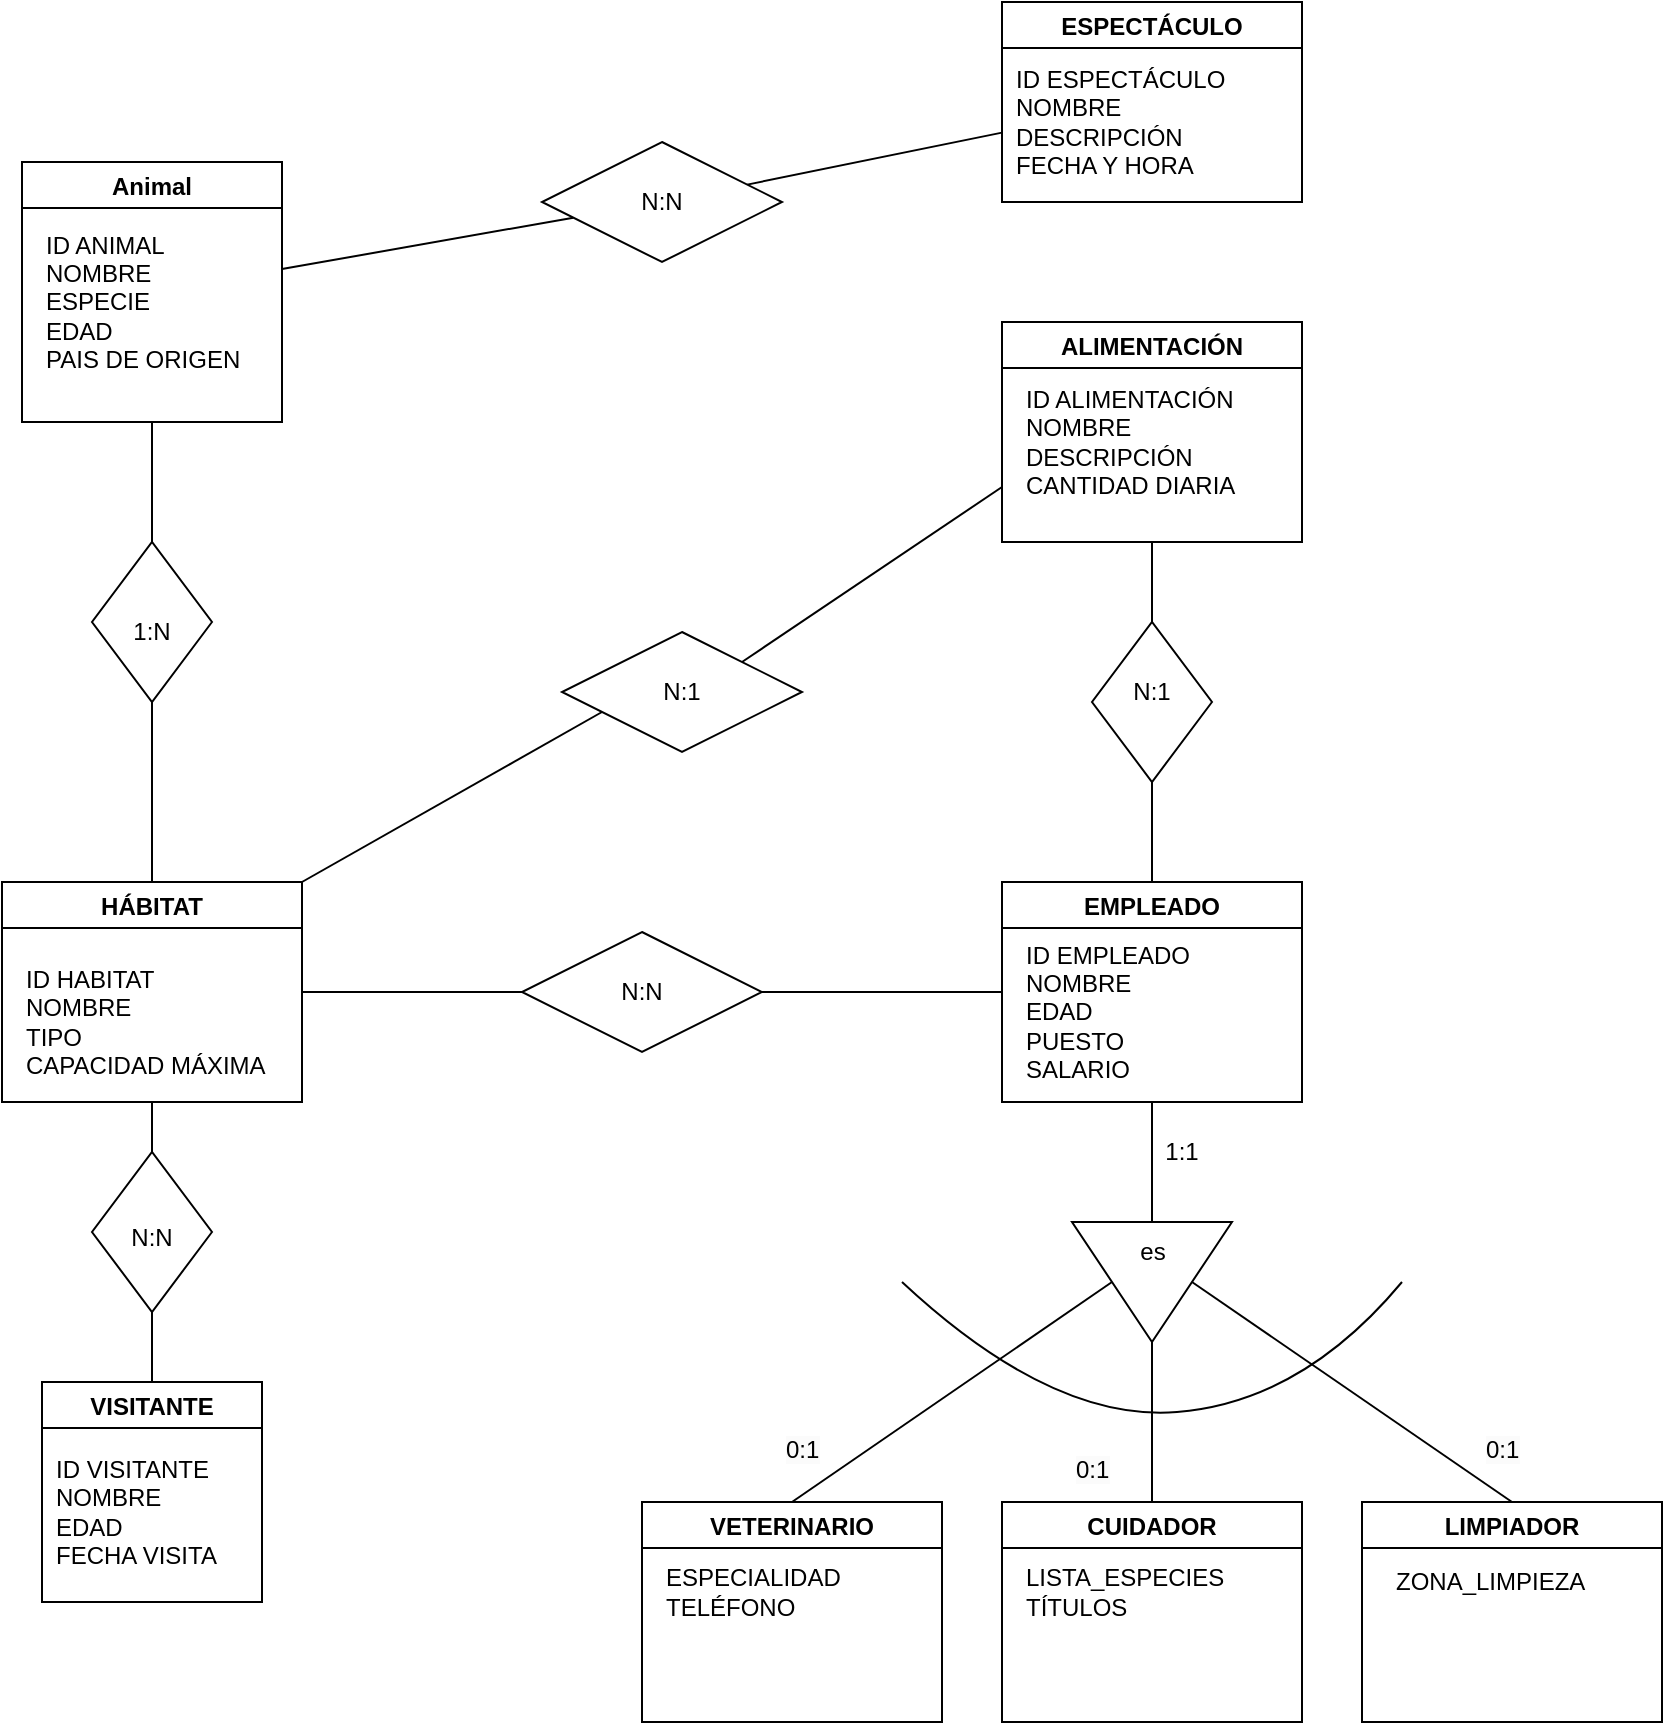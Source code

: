 <mxfile version="21.2.8" type="device">
  <diagram id="C5RBs43oDa-KdzZeNtuy" name="Page-1">
    <mxGraphModel dx="1562" dy="909" grid="1" gridSize="10" guides="1" tooltips="1" connect="1" arrows="1" fold="1" page="1" pageScale="1" pageWidth="827" pageHeight="1169" math="0" shadow="0">
      <root>
        <mxCell id="WIyWlLk6GJQsqaUBKTNV-0" />
        <mxCell id="WIyWlLk6GJQsqaUBKTNV-1" parent="WIyWlLk6GJQsqaUBKTNV-0" />
        <mxCell id="YxoIRfYuSTvwmyHmI72a-3" value="Animal" style="swimlane;" parent="WIyWlLk6GJQsqaUBKTNV-1" vertex="1">
          <mxGeometry x="170" y="120" width="130" height="130" as="geometry">
            <mxRectangle x="60" y="50" width="70" height="23" as="alternateBounds" />
          </mxGeometry>
        </mxCell>
        <mxCell id="YxoIRfYuSTvwmyHmI72a-7" value="ID ANIMAL&lt;br&gt;NOMBRE&lt;br&gt;ESPECIE&lt;br&gt;EDAD&lt;br&gt;PAIS DE ORIGEN" style="text;html=1;align=left;verticalAlign=middle;resizable=0;points=[];autosize=1;strokeColor=none;fillColor=none;" parent="YxoIRfYuSTvwmyHmI72a-3" vertex="1">
          <mxGeometry x="10" y="30" width="110" height="80" as="geometry" />
        </mxCell>
        <mxCell id="YxoIRfYuSTvwmyHmI72a-8" value="HÁBITAT" style="swimlane;" parent="WIyWlLk6GJQsqaUBKTNV-1" vertex="1">
          <mxGeometry x="160" y="480" width="150" height="110" as="geometry">
            <mxRectangle x="200" y="50" width="80" height="23" as="alternateBounds" />
          </mxGeometry>
        </mxCell>
        <mxCell id="YxoIRfYuSTvwmyHmI72a-9" value="ID HABITAT&lt;br&gt;NOMBRE&lt;br&gt;TIPO&lt;br&gt;CAPACIDAD MÁXIMA" style="text;html=1;strokeColor=none;fillColor=none;align=left;verticalAlign=middle;whiteSpace=wrap;rounded=0;" parent="YxoIRfYuSTvwmyHmI72a-8" vertex="1">
          <mxGeometry x="10" y="30" width="130" height="80" as="geometry" />
        </mxCell>
        <mxCell id="YxoIRfYuSTvwmyHmI72a-10" value="ALIMENTACIÓN" style="swimlane;" parent="WIyWlLk6GJQsqaUBKTNV-1" vertex="1">
          <mxGeometry x="660" y="200" width="150" height="110" as="geometry">
            <mxRectangle x="400" y="50" width="120" height="23" as="alternateBounds" />
          </mxGeometry>
        </mxCell>
        <mxCell id="YxoIRfYuSTvwmyHmI72a-11" value="ID ALIMENTACIÓN&amp;nbsp;&lt;br&gt;NOMBRE&lt;br&gt;DESCRIPCIÓN&lt;br&gt;CANTIDAD DIARIA" style="text;html=1;align=left;verticalAlign=middle;resizable=0;points=[];autosize=1;strokeColor=none;fillColor=none;" parent="YxoIRfYuSTvwmyHmI72a-10" vertex="1">
          <mxGeometry x="10" y="30" width="120" height="60" as="geometry" />
        </mxCell>
        <mxCell id="YxoIRfYuSTvwmyHmI72a-12" value="EMPLEADO" style="swimlane;" parent="WIyWlLk6GJQsqaUBKTNV-1" vertex="1">
          <mxGeometry x="660" y="480" width="150" height="110" as="geometry">
            <mxRectangle x="640" y="50" width="100" height="23" as="alternateBounds" />
          </mxGeometry>
        </mxCell>
        <mxCell id="YxoIRfYuSTvwmyHmI72a-13" value="ID EMPLEADO&lt;br&gt;NOMBRE&lt;br&gt;EDAD&lt;br&gt;PUESTO&lt;br&gt;SALARIO" style="text;html=1;align=left;verticalAlign=middle;resizable=0;points=[];autosize=1;strokeColor=none;fillColor=none;" parent="YxoIRfYuSTvwmyHmI72a-12" vertex="1">
          <mxGeometry x="10" y="25" width="100" height="80" as="geometry" />
        </mxCell>
        <mxCell id="YxoIRfYuSTvwmyHmI72a-14" value="ESPECTÁCULO" style="swimlane;" parent="WIyWlLk6GJQsqaUBKTNV-1" vertex="1">
          <mxGeometry x="660" y="40" width="150" height="100" as="geometry">
            <mxRectangle x="170" y="250" width="120" height="23" as="alternateBounds" />
          </mxGeometry>
        </mxCell>
        <mxCell id="YxoIRfYuSTvwmyHmI72a-16" value="ID ESPECTÁCULO&lt;br&gt;NOMBRE&lt;br&gt;DESCRIPCIÓN&lt;br&gt;FECHA Y HORA" style="text;html=1;align=left;verticalAlign=middle;resizable=0;points=[];autosize=1;strokeColor=none;fillColor=none;" parent="YxoIRfYuSTvwmyHmI72a-14" vertex="1">
          <mxGeometry x="5" y="25" width="130" height="70" as="geometry" />
        </mxCell>
        <mxCell id="YxoIRfYuSTvwmyHmI72a-17" value="VISITANTE" style="swimlane;" parent="WIyWlLk6GJQsqaUBKTNV-1" vertex="1">
          <mxGeometry x="180" y="730" width="110" height="110" as="geometry" />
        </mxCell>
        <mxCell id="YxoIRfYuSTvwmyHmI72a-18" value="ID VISITANTE&lt;br&gt;NOMBRE&lt;br&gt;EDAD&lt;br&gt;FECHA VISITA" style="text;html=1;align=left;verticalAlign=middle;resizable=0;points=[];autosize=1;strokeColor=none;fillColor=none;" parent="YxoIRfYuSTvwmyHmI72a-17" vertex="1">
          <mxGeometry x="5" y="30" width="100" height="70" as="geometry" />
        </mxCell>
        <mxCell id="vBIdpSivlz-trKIh2wIM-1" value="" style="endArrow=none;html=1;rounded=0;entryX=0.5;entryY=0;entryDx=0;entryDy=0;" parent="WIyWlLk6GJQsqaUBKTNV-1" source="vBIdpSivlz-trKIh2wIM-16" target="YxoIRfYuSTvwmyHmI72a-17" edge="1">
          <mxGeometry relative="1" as="geometry">
            <mxPoint x="430" y="530" as="sourcePoint" />
            <mxPoint x="590" y="530" as="targetPoint" />
          </mxGeometry>
        </mxCell>
        <mxCell id="vBIdpSivlz-trKIh2wIM-2" value="" style="endArrow=none;html=1;rounded=0;" parent="WIyWlLk6GJQsqaUBKTNV-1" source="vBIdpSivlz-trKIh2wIM-23" target="YxoIRfYuSTvwmyHmI72a-10" edge="1">
          <mxGeometry relative="1" as="geometry">
            <mxPoint x="470" y="434" as="sourcePoint" />
            <mxPoint x="565" y="495" as="targetPoint" />
          </mxGeometry>
        </mxCell>
        <mxCell id="vBIdpSivlz-trKIh2wIM-3" value="" style="endArrow=none;html=1;rounded=0;" parent="WIyWlLk6GJQsqaUBKTNV-1" source="vBIdpSivlz-trKIh2wIM-29" target="YxoIRfYuSTvwmyHmI72a-14" edge="1">
          <mxGeometry relative="1" as="geometry">
            <mxPoint x="480" y="444" as="sourcePoint" />
            <mxPoint x="575" y="505" as="targetPoint" />
          </mxGeometry>
        </mxCell>
        <mxCell id="vBIdpSivlz-trKIh2wIM-4" value="" style="endArrow=none;html=1;rounded=0;entryX=0.5;entryY=0;entryDx=0;entryDy=0;" parent="WIyWlLk6GJQsqaUBKTNV-1" source="YxoIRfYuSTvwmyHmI72a-3" target="YxoIRfYuSTvwmyHmI72a-8" edge="1">
          <mxGeometry relative="1" as="geometry">
            <mxPoint x="490" y="454" as="sourcePoint" />
            <mxPoint x="585" y="515" as="targetPoint" />
          </mxGeometry>
        </mxCell>
        <mxCell id="vBIdpSivlz-trKIh2wIM-6" value="" style="endArrow=none;html=1;rounded=0;entryX=0;entryY=0.5;entryDx=0;entryDy=0;exitX=1;exitY=0.5;exitDx=0;exitDy=0;" parent="WIyWlLk6GJQsqaUBKTNV-1" source="vBIdpSivlz-trKIh2wIM-14" target="YxoIRfYuSTvwmyHmI72a-12" edge="1">
          <mxGeometry relative="1" as="geometry">
            <mxPoint x="510" y="544" as="sourcePoint" />
            <mxPoint x="605" y="605" as="targetPoint" />
          </mxGeometry>
        </mxCell>
        <mxCell id="vBIdpSivlz-trKIh2wIM-7" value="" style="endArrow=none;html=1;rounded=0;entryX=0;entryY=0.75;entryDx=0;entryDy=0;exitX=1;exitY=0;exitDx=0;exitDy=0;" parent="WIyWlLk6GJQsqaUBKTNV-1" source="vBIdpSivlz-trKIh2wIM-27" target="YxoIRfYuSTvwmyHmI72a-10" edge="1">
          <mxGeometry relative="1" as="geometry">
            <mxPoint x="520" y="484" as="sourcePoint" />
            <mxPoint x="615" y="545" as="targetPoint" />
          </mxGeometry>
        </mxCell>
        <mxCell id="vBIdpSivlz-trKIh2wIM-15" value="" style="endArrow=none;html=1;rounded=0;entryX=0;entryY=0.5;entryDx=0;entryDy=0;exitX=1;exitY=0.5;exitDx=0;exitDy=0;" parent="WIyWlLk6GJQsqaUBKTNV-1" source="YxoIRfYuSTvwmyHmI72a-8" target="vBIdpSivlz-trKIh2wIM-14" edge="1">
          <mxGeometry relative="1" as="geometry">
            <mxPoint x="310" y="465" as="sourcePoint" />
            <mxPoint x="660" y="465" as="targetPoint" />
          </mxGeometry>
        </mxCell>
        <mxCell id="vBIdpSivlz-trKIh2wIM-14" value="N:N" style="shape=rhombus;perimeter=rhombusPerimeter;whiteSpace=wrap;html=1;align=center;" parent="WIyWlLk6GJQsqaUBKTNV-1" vertex="1">
          <mxGeometry x="420" y="505" width="120" height="60" as="geometry" />
        </mxCell>
        <mxCell id="vBIdpSivlz-trKIh2wIM-19" value="" style="endArrow=none;html=1;rounded=0;entryX=0;entryY=0.5;entryDx=0;entryDy=0;" parent="WIyWlLk6GJQsqaUBKTNV-1" source="YxoIRfYuSTvwmyHmI72a-8" target="vBIdpSivlz-trKIh2wIM-16" edge="1">
          <mxGeometry relative="1" as="geometry">
            <mxPoint x="235" y="590" as="sourcePoint" />
            <mxPoint x="235" y="730" as="targetPoint" />
          </mxGeometry>
        </mxCell>
        <mxCell id="vBIdpSivlz-trKIh2wIM-16" value="" style="shape=rhombus;perimeter=rhombusPerimeter;whiteSpace=wrap;html=1;align=center;rotation=90;" parent="WIyWlLk6GJQsqaUBKTNV-1" vertex="1">
          <mxGeometry x="195" y="625" width="80" height="60" as="geometry" />
        </mxCell>
        <mxCell id="vBIdpSivlz-trKIh2wIM-20" value="&#xa;&lt;span style=&quot;color: rgb(0, 0, 0); font-family: Helvetica; font-size: 12px; font-style: normal; font-variant-ligatures: normal; font-variant-caps: normal; font-weight: 400; letter-spacing: normal; orphans: 2; text-align: center; text-indent: 0px; text-transform: none; widows: 2; word-spacing: 0px; -webkit-text-stroke-width: 0px; background-color: rgb(255, 255, 255); text-decoration-thickness: initial; text-decoration-style: initial; text-decoration-color: initial; float: none; display: inline !important;&quot;&gt;N:N&lt;/span&gt;&#xa;&#xa;" style="text;html=1;strokeColor=none;fillColor=none;align=center;verticalAlign=middle;whiteSpace=wrap;rounded=0;" parent="WIyWlLk6GJQsqaUBKTNV-1" vertex="1">
          <mxGeometry x="205" y="650" width="60" height="30" as="geometry" />
        </mxCell>
        <mxCell id="vBIdpSivlz-trKIh2wIM-21" value="" style="shape=rhombus;perimeter=rhombusPerimeter;whiteSpace=wrap;html=1;align=center;rotation=90;" parent="WIyWlLk6GJQsqaUBKTNV-1" vertex="1">
          <mxGeometry x="195" y="320" width="80" height="60" as="geometry" />
        </mxCell>
        <mxCell id="vBIdpSivlz-trKIh2wIM-22" value="1:N" style="text;html=1;strokeColor=none;fillColor=none;align=center;verticalAlign=middle;whiteSpace=wrap;rounded=0;" parent="WIyWlLk6GJQsqaUBKTNV-1" vertex="1">
          <mxGeometry x="205" y="340" width="60" height="30" as="geometry" />
        </mxCell>
        <mxCell id="vBIdpSivlz-trKIh2wIM-25" value="" style="endArrow=none;html=1;rounded=0;" parent="WIyWlLk6GJQsqaUBKTNV-1" source="YxoIRfYuSTvwmyHmI72a-12" target="vBIdpSivlz-trKIh2wIM-23" edge="1">
          <mxGeometry relative="1" as="geometry">
            <mxPoint x="735" y="480" as="sourcePoint" />
            <mxPoint x="735" y="310" as="targetPoint" />
          </mxGeometry>
        </mxCell>
        <mxCell id="vBIdpSivlz-trKIh2wIM-23" value="" style="shape=rhombus;perimeter=rhombusPerimeter;whiteSpace=wrap;html=1;align=center;rotation=90;" parent="WIyWlLk6GJQsqaUBKTNV-1" vertex="1">
          <mxGeometry x="695" y="360" width="80" height="60" as="geometry" />
        </mxCell>
        <mxCell id="vBIdpSivlz-trKIh2wIM-26" value="N:1" style="text;html=1;strokeColor=none;fillColor=none;align=center;verticalAlign=middle;whiteSpace=wrap;rounded=0;" parent="WIyWlLk6GJQsqaUBKTNV-1" vertex="1">
          <mxGeometry x="705" y="370" width="60" height="30" as="geometry" />
        </mxCell>
        <mxCell id="vBIdpSivlz-trKIh2wIM-28" value="" style="endArrow=none;html=1;rounded=0;entryX=0;entryY=0.75;entryDx=0;entryDy=0;exitX=1;exitY=0;exitDx=0;exitDy=0;" parent="WIyWlLk6GJQsqaUBKTNV-1" source="YxoIRfYuSTvwmyHmI72a-8" target="vBIdpSivlz-trKIh2wIM-27" edge="1">
          <mxGeometry relative="1" as="geometry">
            <mxPoint x="310" y="480" as="sourcePoint" />
            <mxPoint x="660" y="283" as="targetPoint" />
          </mxGeometry>
        </mxCell>
        <mxCell id="vBIdpSivlz-trKIh2wIM-27" value="N:1" style="shape=rhombus;perimeter=rhombusPerimeter;whiteSpace=wrap;html=1;align=center;" parent="WIyWlLk6GJQsqaUBKTNV-1" vertex="1">
          <mxGeometry x="440" y="355" width="120" height="60" as="geometry" />
        </mxCell>
        <mxCell id="vBIdpSivlz-trKIh2wIM-30" value="" style="endArrow=none;html=1;rounded=0;" parent="WIyWlLk6GJQsqaUBKTNV-1" source="YxoIRfYuSTvwmyHmI72a-3" target="vBIdpSivlz-trKIh2wIM-29" edge="1">
          <mxGeometry relative="1" as="geometry">
            <mxPoint x="300" y="173" as="sourcePoint" />
            <mxPoint x="660" y="104" as="targetPoint" />
          </mxGeometry>
        </mxCell>
        <mxCell id="vBIdpSivlz-trKIh2wIM-29" value="N:N" style="shape=rhombus;perimeter=rhombusPerimeter;whiteSpace=wrap;html=1;align=center;" parent="WIyWlLk6GJQsqaUBKTNV-1" vertex="1">
          <mxGeometry x="430" y="110" width="120" height="60" as="geometry" />
        </mxCell>
        <mxCell id="vBIdpSivlz-trKIh2wIM-31" value="VETERINARIO" style="swimlane;" parent="WIyWlLk6GJQsqaUBKTNV-1" vertex="1">
          <mxGeometry x="480" y="790" width="150" height="110" as="geometry">
            <mxRectangle x="640" y="50" width="100" height="23" as="alternateBounds" />
          </mxGeometry>
        </mxCell>
        <mxCell id="vBIdpSivlz-trKIh2wIM-32" value="ESPECIALIDAD&lt;br&gt;TELÉFONO" style="text;html=1;align=left;verticalAlign=middle;resizable=0;points=[];autosize=1;strokeColor=none;fillColor=none;" parent="vBIdpSivlz-trKIh2wIM-31" vertex="1">
          <mxGeometry x="10" y="25" width="110" height="40" as="geometry" />
        </mxCell>
        <mxCell id="vBIdpSivlz-trKIh2wIM-33" value="CUIDADOR" style="swimlane;" parent="WIyWlLk6GJQsqaUBKTNV-1" vertex="1">
          <mxGeometry x="660" y="790" width="150" height="110" as="geometry">
            <mxRectangle x="640" y="50" width="100" height="23" as="alternateBounds" />
          </mxGeometry>
        </mxCell>
        <mxCell id="vBIdpSivlz-trKIh2wIM-43" value="LISTA_ESPECIES&lt;br&gt;TÍTULOS&lt;br&gt;" style="text;html=1;align=left;verticalAlign=middle;resizable=0;points=[];autosize=1;strokeColor=none;fillColor=none;" parent="vBIdpSivlz-trKIh2wIM-33" vertex="1">
          <mxGeometry x="10" y="25" width="120" height="40" as="geometry" />
        </mxCell>
        <mxCell id="vBIdpSivlz-trKIh2wIM-35" value="LIMPIADOR" style="swimlane;" parent="WIyWlLk6GJQsqaUBKTNV-1" vertex="1">
          <mxGeometry x="840" y="790" width="150" height="110" as="geometry">
            <mxRectangle x="640" y="50" width="100" height="23" as="alternateBounds" />
          </mxGeometry>
        </mxCell>
        <mxCell id="vBIdpSivlz-trKIh2wIM-36" value="ZONA_LIMPIEZA" style="text;html=1;align=left;verticalAlign=middle;resizable=0;points=[];autosize=1;strokeColor=none;fillColor=none;" parent="vBIdpSivlz-trKIh2wIM-35" vertex="1">
          <mxGeometry x="15" y="25" width="120" height="30" as="geometry" />
        </mxCell>
        <mxCell id="vBIdpSivlz-trKIh2wIM-37" value="" style="triangle;whiteSpace=wrap;html=1;rotation=90;" parent="WIyWlLk6GJQsqaUBKTNV-1" vertex="1">
          <mxGeometry x="705" y="640" width="60" height="80" as="geometry" />
        </mxCell>
        <mxCell id="vBIdpSivlz-trKIh2wIM-38" value="es" style="text;html=1;strokeColor=none;fillColor=none;align=center;verticalAlign=middle;whiteSpace=wrap;rounded=0;" parent="WIyWlLk6GJQsqaUBKTNV-1" vertex="1">
          <mxGeometry x="717.5" y="657.5" width="35" height="15" as="geometry" />
        </mxCell>
        <mxCell id="vBIdpSivlz-trKIh2wIM-39" value="" style="endArrow=none;html=1;rounded=0;entryX=0.5;entryY=1;entryDx=0;entryDy=0;exitX=0;exitY=0.5;exitDx=0;exitDy=0;" parent="WIyWlLk6GJQsqaUBKTNV-1" source="vBIdpSivlz-trKIh2wIM-37" target="YxoIRfYuSTvwmyHmI72a-12" edge="1">
          <mxGeometry relative="1" as="geometry">
            <mxPoint x="550" y="545" as="sourcePoint" />
            <mxPoint x="670" y="545" as="targetPoint" />
          </mxGeometry>
        </mxCell>
        <mxCell id="vBIdpSivlz-trKIh2wIM-40" value="" style="endArrow=none;html=1;rounded=0;entryX=0.5;entryY=1;entryDx=0;entryDy=0;exitX=0.5;exitY=0;exitDx=0;exitDy=0;" parent="WIyWlLk6GJQsqaUBKTNV-1" source="vBIdpSivlz-trKIh2wIM-31" target="vBIdpSivlz-trKIh2wIM-37" edge="1">
          <mxGeometry relative="1" as="geometry">
            <mxPoint x="560" y="555" as="sourcePoint" />
            <mxPoint x="680" y="555" as="targetPoint" />
          </mxGeometry>
        </mxCell>
        <mxCell id="vBIdpSivlz-trKIh2wIM-41" value="" style="endArrow=none;html=1;rounded=0;entryX=1;entryY=0.5;entryDx=0;entryDy=0;exitX=0.5;exitY=0;exitDx=0;exitDy=0;" parent="WIyWlLk6GJQsqaUBKTNV-1" source="vBIdpSivlz-trKIh2wIM-33" target="vBIdpSivlz-trKIh2wIM-37" edge="1">
          <mxGeometry relative="1" as="geometry">
            <mxPoint x="570" y="565" as="sourcePoint" />
            <mxPoint x="690" y="565" as="targetPoint" />
          </mxGeometry>
        </mxCell>
        <mxCell id="vBIdpSivlz-trKIh2wIM-42" value="" style="endArrow=none;html=1;rounded=0;entryX=0.5;entryY=0;entryDx=0;entryDy=0;exitX=0.5;exitY=0;exitDx=0;exitDy=0;" parent="WIyWlLk6GJQsqaUBKTNV-1" source="vBIdpSivlz-trKIh2wIM-35" target="vBIdpSivlz-trKIh2wIM-37" edge="1">
          <mxGeometry relative="1" as="geometry">
            <mxPoint x="580" y="575" as="sourcePoint" />
            <mxPoint x="700" y="575" as="targetPoint" />
          </mxGeometry>
        </mxCell>
        <mxCell id="vBIdpSivlz-trKIh2wIM-44" value="1:1" style="text;html=1;strokeColor=none;fillColor=none;align=center;verticalAlign=middle;whiteSpace=wrap;rounded=0;" parent="WIyWlLk6GJQsqaUBKTNV-1" vertex="1">
          <mxGeometry x="720" y="600" width="60" height="30" as="geometry" />
        </mxCell>
        <mxCell id="vBIdpSivlz-trKIh2wIM-45" value="&lt;span style=&quot;color: rgb(0, 0, 0); font-family: Helvetica; font-size: 12px; font-style: normal; font-variant-ligatures: normal; font-variant-caps: normal; font-weight: 400; letter-spacing: normal; orphans: 2; text-align: center; text-indent: 0px; text-transform: none; widows: 2; word-spacing: 0px; -webkit-text-stroke-width: 0px; background-color: rgb(251, 251, 251); text-decoration-thickness: initial; text-decoration-style: initial; text-decoration-color: initial; float: none; display: inline !important;&quot;&gt;0:1&lt;/span&gt;" style="text;whiteSpace=wrap;html=1;" parent="WIyWlLk6GJQsqaUBKTNV-1" vertex="1">
          <mxGeometry x="550" y="750" width="50" height="40" as="geometry" />
        </mxCell>
        <mxCell id="vBIdpSivlz-trKIh2wIM-46" value="&lt;span style=&quot;color: rgb(0, 0, 0); font-family: Helvetica; font-size: 12px; font-style: normal; font-variant-ligatures: normal; font-variant-caps: normal; font-weight: 400; letter-spacing: normal; orphans: 2; text-align: center; text-indent: 0px; text-transform: none; widows: 2; word-spacing: 0px; -webkit-text-stroke-width: 0px; background-color: rgb(251, 251, 251); text-decoration-thickness: initial; text-decoration-style: initial; text-decoration-color: initial; float: none; display: inline !important;&quot;&gt;0:1&lt;/span&gt;" style="text;whiteSpace=wrap;html=1;" parent="WIyWlLk6GJQsqaUBKTNV-1" vertex="1">
          <mxGeometry x="695" y="760" width="50" height="40" as="geometry" />
        </mxCell>
        <mxCell id="vBIdpSivlz-trKIh2wIM-47" value="&lt;span style=&quot;color: rgb(0, 0, 0); font-family: Helvetica; font-size: 12px; font-style: normal; font-variant-ligatures: normal; font-variant-caps: normal; font-weight: 400; letter-spacing: normal; orphans: 2; text-align: center; text-indent: 0px; text-transform: none; widows: 2; word-spacing: 0px; -webkit-text-stroke-width: 0px; background-color: rgb(251, 251, 251); text-decoration-thickness: initial; text-decoration-style: initial; text-decoration-color: initial; float: none; display: inline !important;&quot;&gt;0:1&lt;/span&gt;" style="text;whiteSpace=wrap;html=1;" parent="WIyWlLk6GJQsqaUBKTNV-1" vertex="1">
          <mxGeometry x="900" y="750" width="40" height="40" as="geometry" />
        </mxCell>
        <mxCell id="vBIdpSivlz-trKIh2wIM-49" value="" style="curved=1;endArrow=none;html=1;rounded=0;endFill=0;" parent="WIyWlLk6GJQsqaUBKTNV-1" edge="1">
          <mxGeometry width="50" height="50" relative="1" as="geometry">
            <mxPoint x="610" y="680" as="sourcePoint" />
            <mxPoint x="860" y="680" as="targetPoint" />
            <Array as="points">
              <mxPoint x="685" y="750" />
              <mxPoint x="810" y="740" />
            </Array>
          </mxGeometry>
        </mxCell>
      </root>
    </mxGraphModel>
  </diagram>
</mxfile>
